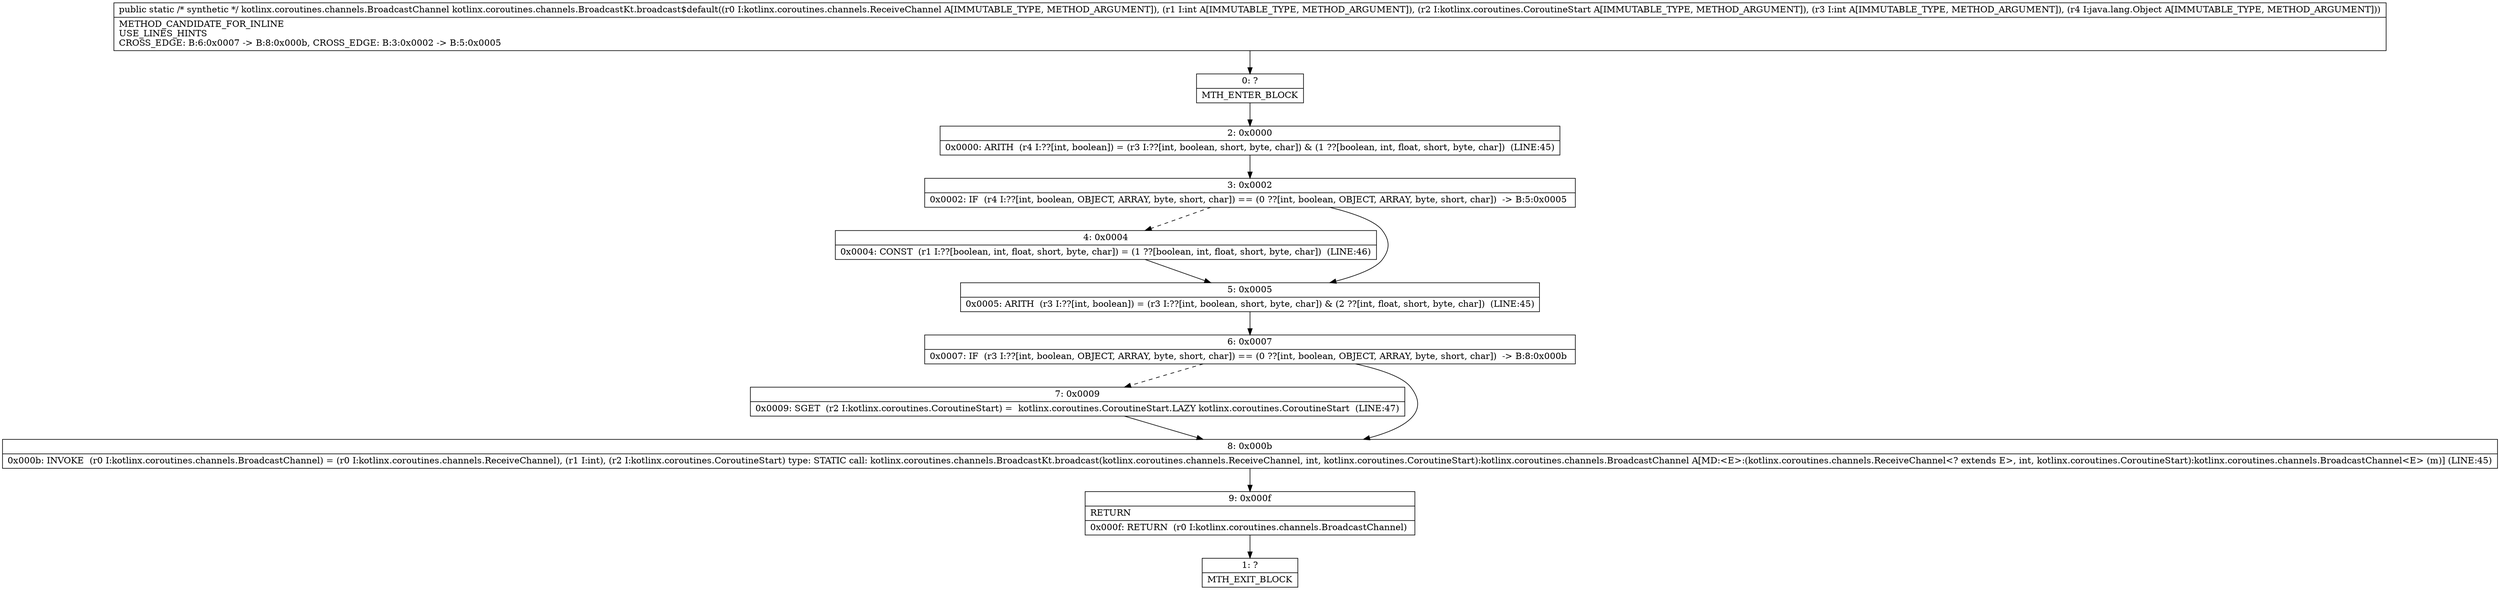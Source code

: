 digraph "CFG forkotlinx.coroutines.channels.BroadcastKt.broadcast$default(Lkotlinx\/coroutines\/channels\/ReceiveChannel;ILkotlinx\/coroutines\/CoroutineStart;ILjava\/lang\/Object;)Lkotlinx\/coroutines\/channels\/BroadcastChannel;" {
Node_0 [shape=record,label="{0\:\ ?|MTH_ENTER_BLOCK\l}"];
Node_2 [shape=record,label="{2\:\ 0x0000|0x0000: ARITH  (r4 I:??[int, boolean]) = (r3 I:??[int, boolean, short, byte, char]) & (1 ??[boolean, int, float, short, byte, char])  (LINE:45)\l}"];
Node_3 [shape=record,label="{3\:\ 0x0002|0x0002: IF  (r4 I:??[int, boolean, OBJECT, ARRAY, byte, short, char]) == (0 ??[int, boolean, OBJECT, ARRAY, byte, short, char])  \-\> B:5:0x0005 \l}"];
Node_4 [shape=record,label="{4\:\ 0x0004|0x0004: CONST  (r1 I:??[boolean, int, float, short, byte, char]) = (1 ??[boolean, int, float, short, byte, char])  (LINE:46)\l}"];
Node_5 [shape=record,label="{5\:\ 0x0005|0x0005: ARITH  (r3 I:??[int, boolean]) = (r3 I:??[int, boolean, short, byte, char]) & (2 ??[int, float, short, byte, char])  (LINE:45)\l}"];
Node_6 [shape=record,label="{6\:\ 0x0007|0x0007: IF  (r3 I:??[int, boolean, OBJECT, ARRAY, byte, short, char]) == (0 ??[int, boolean, OBJECT, ARRAY, byte, short, char])  \-\> B:8:0x000b \l}"];
Node_7 [shape=record,label="{7\:\ 0x0009|0x0009: SGET  (r2 I:kotlinx.coroutines.CoroutineStart) =  kotlinx.coroutines.CoroutineStart.LAZY kotlinx.coroutines.CoroutineStart  (LINE:47)\l}"];
Node_8 [shape=record,label="{8\:\ 0x000b|0x000b: INVOKE  (r0 I:kotlinx.coroutines.channels.BroadcastChannel) = (r0 I:kotlinx.coroutines.channels.ReceiveChannel), (r1 I:int), (r2 I:kotlinx.coroutines.CoroutineStart) type: STATIC call: kotlinx.coroutines.channels.BroadcastKt.broadcast(kotlinx.coroutines.channels.ReceiveChannel, int, kotlinx.coroutines.CoroutineStart):kotlinx.coroutines.channels.BroadcastChannel A[MD:\<E\>:(kotlinx.coroutines.channels.ReceiveChannel\<? extends E\>, int, kotlinx.coroutines.CoroutineStart):kotlinx.coroutines.channels.BroadcastChannel\<E\> (m)] (LINE:45)\l}"];
Node_9 [shape=record,label="{9\:\ 0x000f|RETURN\l|0x000f: RETURN  (r0 I:kotlinx.coroutines.channels.BroadcastChannel) \l}"];
Node_1 [shape=record,label="{1\:\ ?|MTH_EXIT_BLOCK\l}"];
MethodNode[shape=record,label="{public static \/* synthetic *\/ kotlinx.coroutines.channels.BroadcastChannel kotlinx.coroutines.channels.BroadcastKt.broadcast$default((r0 I:kotlinx.coroutines.channels.ReceiveChannel A[IMMUTABLE_TYPE, METHOD_ARGUMENT]), (r1 I:int A[IMMUTABLE_TYPE, METHOD_ARGUMENT]), (r2 I:kotlinx.coroutines.CoroutineStart A[IMMUTABLE_TYPE, METHOD_ARGUMENT]), (r3 I:int A[IMMUTABLE_TYPE, METHOD_ARGUMENT]), (r4 I:java.lang.Object A[IMMUTABLE_TYPE, METHOD_ARGUMENT]))  | METHOD_CANDIDATE_FOR_INLINE\lUSE_LINES_HINTS\lCROSS_EDGE: B:6:0x0007 \-\> B:8:0x000b, CROSS_EDGE: B:3:0x0002 \-\> B:5:0x0005\l}"];
MethodNode -> Node_0;Node_0 -> Node_2;
Node_2 -> Node_3;
Node_3 -> Node_4[style=dashed];
Node_3 -> Node_5;
Node_4 -> Node_5;
Node_5 -> Node_6;
Node_6 -> Node_7[style=dashed];
Node_6 -> Node_8;
Node_7 -> Node_8;
Node_8 -> Node_9;
Node_9 -> Node_1;
}

